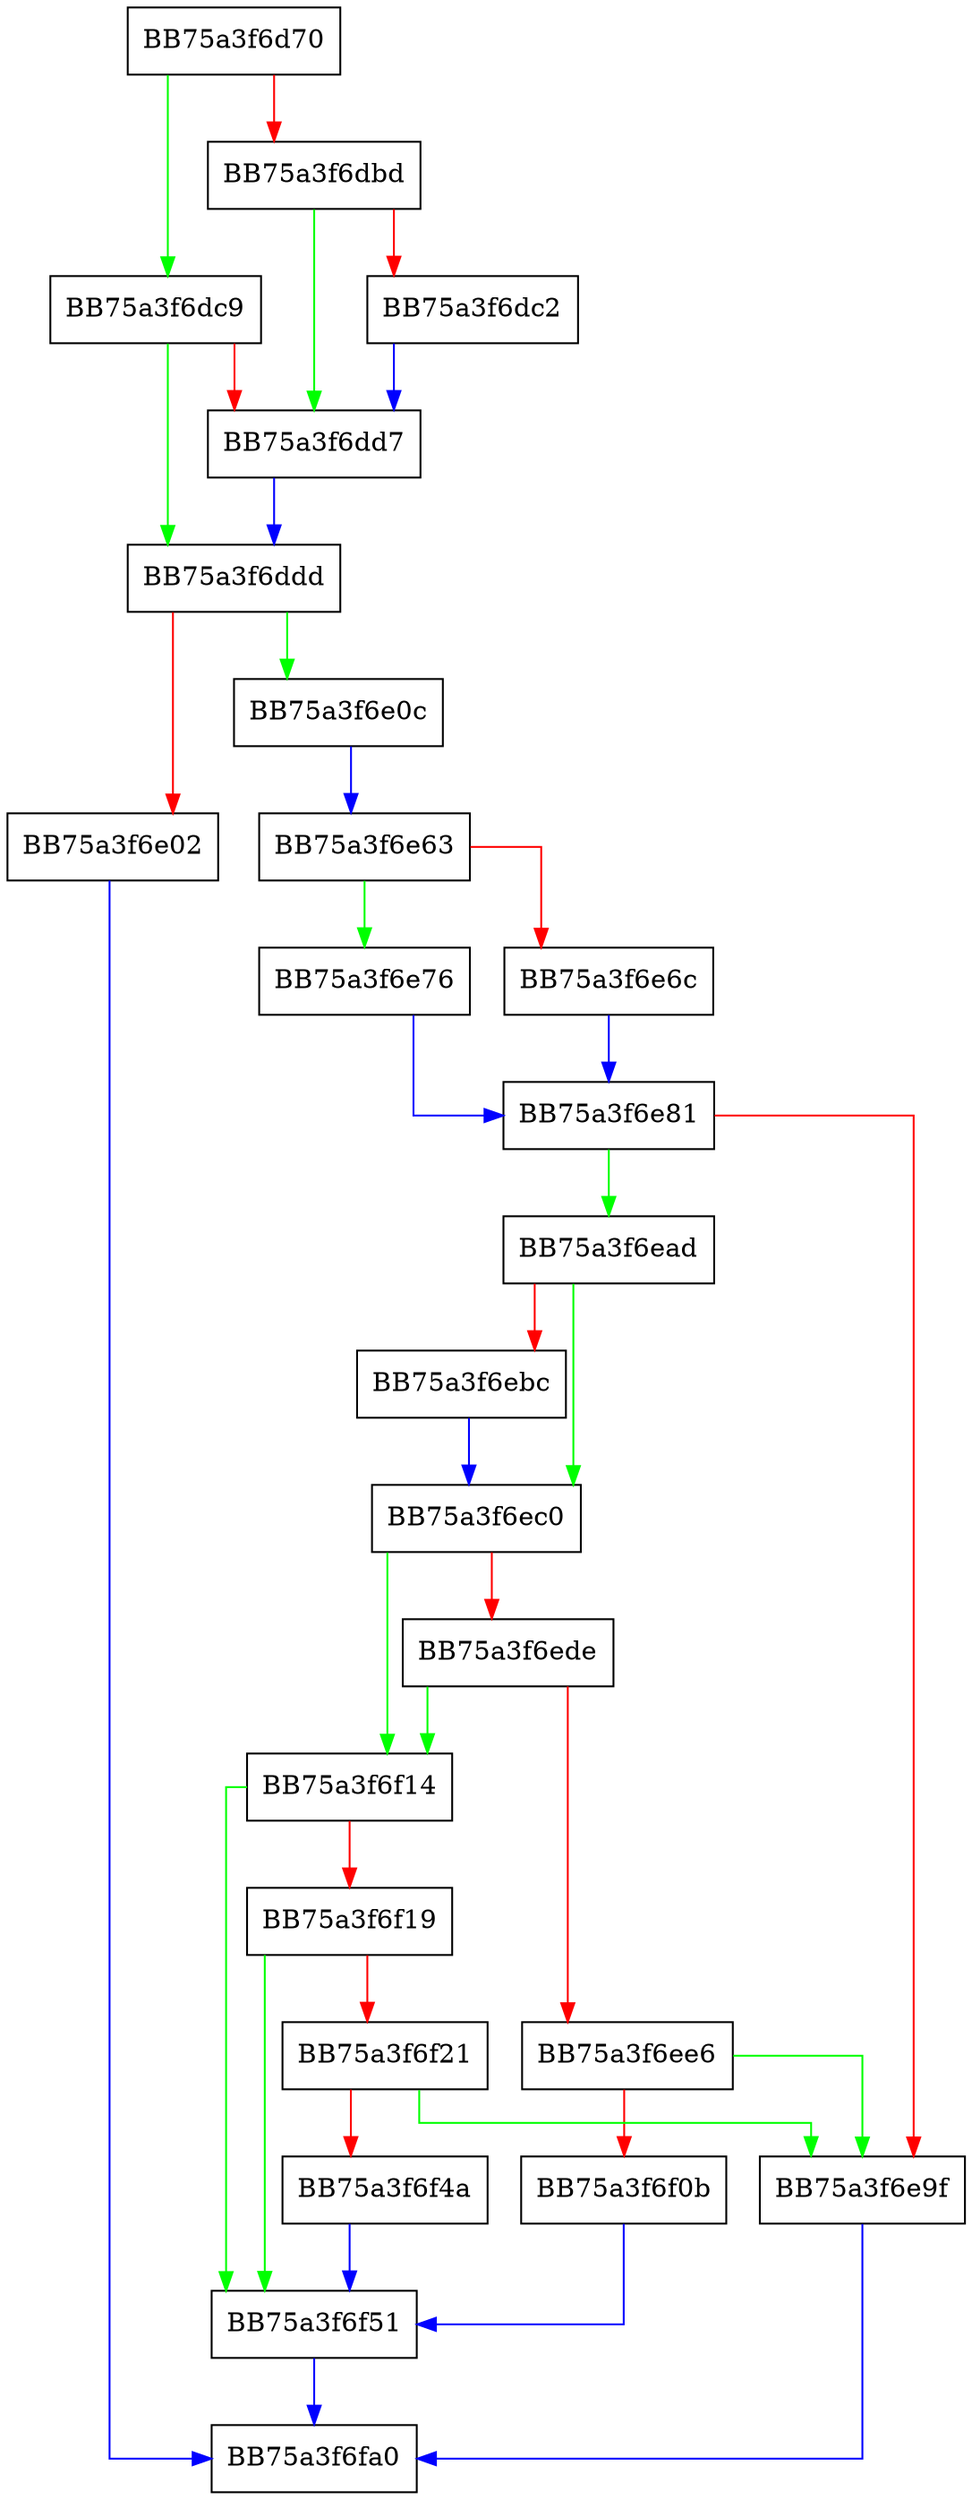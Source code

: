 digraph AddFastPathFileQuery {
  node [shape="box"];
  graph [splines=ortho];
  BB75a3f6d70 -> BB75a3f6dc9 [color="green"];
  BB75a3f6d70 -> BB75a3f6dbd [color="red"];
  BB75a3f6dbd -> BB75a3f6dd7 [color="green"];
  BB75a3f6dbd -> BB75a3f6dc2 [color="red"];
  BB75a3f6dc2 -> BB75a3f6dd7 [color="blue"];
  BB75a3f6dc9 -> BB75a3f6ddd [color="green"];
  BB75a3f6dc9 -> BB75a3f6dd7 [color="red"];
  BB75a3f6dd7 -> BB75a3f6ddd [color="blue"];
  BB75a3f6ddd -> BB75a3f6e0c [color="green"];
  BB75a3f6ddd -> BB75a3f6e02 [color="red"];
  BB75a3f6e02 -> BB75a3f6fa0 [color="blue"];
  BB75a3f6e0c -> BB75a3f6e63 [color="blue"];
  BB75a3f6e63 -> BB75a3f6e76 [color="green"];
  BB75a3f6e63 -> BB75a3f6e6c [color="red"];
  BB75a3f6e6c -> BB75a3f6e81 [color="blue"];
  BB75a3f6e76 -> BB75a3f6e81 [color="blue"];
  BB75a3f6e81 -> BB75a3f6ead [color="green"];
  BB75a3f6e81 -> BB75a3f6e9f [color="red"];
  BB75a3f6e9f -> BB75a3f6fa0 [color="blue"];
  BB75a3f6ead -> BB75a3f6ec0 [color="green"];
  BB75a3f6ead -> BB75a3f6ebc [color="red"];
  BB75a3f6ebc -> BB75a3f6ec0 [color="blue"];
  BB75a3f6ec0 -> BB75a3f6f14 [color="green"];
  BB75a3f6ec0 -> BB75a3f6ede [color="red"];
  BB75a3f6ede -> BB75a3f6f14 [color="green"];
  BB75a3f6ede -> BB75a3f6ee6 [color="red"];
  BB75a3f6ee6 -> BB75a3f6e9f [color="green"];
  BB75a3f6ee6 -> BB75a3f6f0b [color="red"];
  BB75a3f6f0b -> BB75a3f6f51 [color="blue"];
  BB75a3f6f14 -> BB75a3f6f51 [color="green"];
  BB75a3f6f14 -> BB75a3f6f19 [color="red"];
  BB75a3f6f19 -> BB75a3f6f51 [color="green"];
  BB75a3f6f19 -> BB75a3f6f21 [color="red"];
  BB75a3f6f21 -> BB75a3f6e9f [color="green"];
  BB75a3f6f21 -> BB75a3f6f4a [color="red"];
  BB75a3f6f4a -> BB75a3f6f51 [color="blue"];
  BB75a3f6f51 -> BB75a3f6fa0 [color="blue"];
}